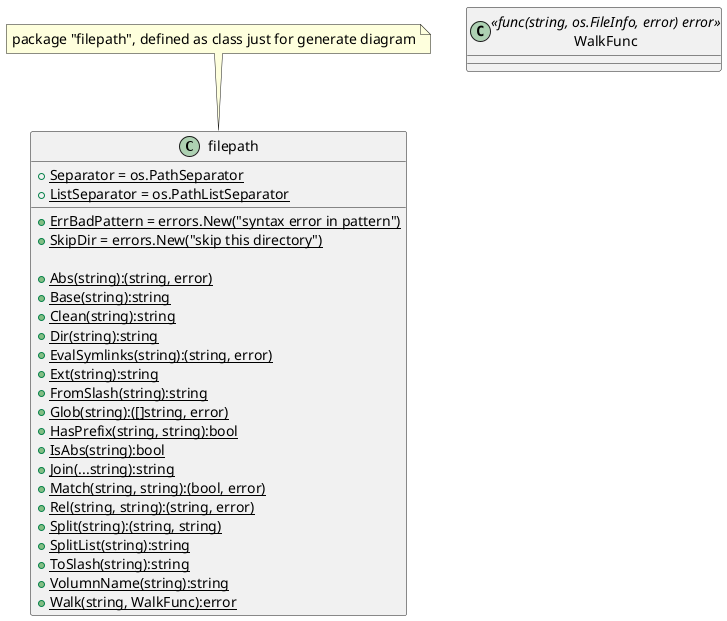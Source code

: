@startuml
skinparam {
	defaultFontName Tohama
	defaultFontSize 14
}

class filepath {
	+{static} Separator = os.PathSeparator
	+{static} ListSeparator = os.PathListSeparator

	+{static} ErrBadPattern = errors.New("syntax error in pattern")
	+{static} SkipDir = errors.New("skip this directory")

	+{static} Abs(string):(string, error)
	+{static} Base(string):string
	+{static} Clean(string):string
	+{static} Dir(string):string
	+{static} EvalSymlinks(string):(string, error)
	+{static} Ext(string):string
	+{static} FromSlash(string):string
	+{static} Glob(string):([]string, error)
	+{static} HasPrefix(string, string):bool
	+{static} IsAbs(string):bool
	+{static} Join(...string):string
	+{static} Match(string, string):(bool, error)
	+{static} Rel(string, string):(string, error)
	+{static} Split(string):(string, string)
	+{static} SplitList(string):string
	+{static} ToSlash(string):string
	+{static} VolumnName(string):string
	+{static} Walk(string, WalkFunc):error
}

class WalkFunc <<func(string, os.FileInfo, error) error>> {
	
}

note top of filepath: package "filepath", defined as class just for generate diagram

@enduml
